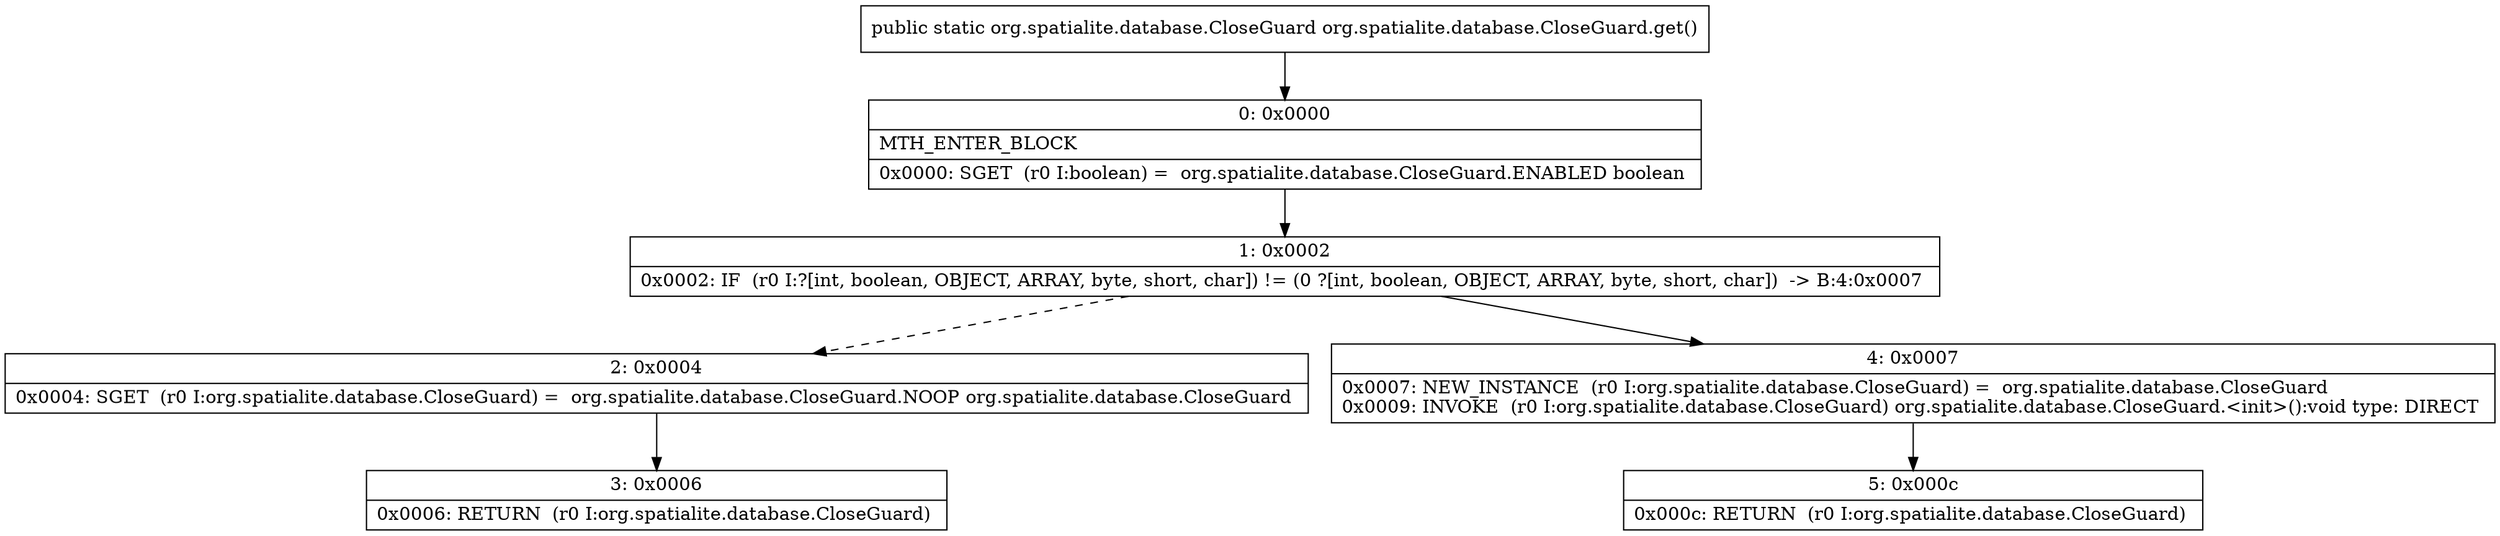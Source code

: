digraph "CFG fororg.spatialite.database.CloseGuard.get()Lorg\/spatialite\/database\/CloseGuard;" {
Node_0 [shape=record,label="{0\:\ 0x0000|MTH_ENTER_BLOCK\l|0x0000: SGET  (r0 I:boolean) =  org.spatialite.database.CloseGuard.ENABLED boolean \l}"];
Node_1 [shape=record,label="{1\:\ 0x0002|0x0002: IF  (r0 I:?[int, boolean, OBJECT, ARRAY, byte, short, char]) != (0 ?[int, boolean, OBJECT, ARRAY, byte, short, char])  \-\> B:4:0x0007 \l}"];
Node_2 [shape=record,label="{2\:\ 0x0004|0x0004: SGET  (r0 I:org.spatialite.database.CloseGuard) =  org.spatialite.database.CloseGuard.NOOP org.spatialite.database.CloseGuard \l}"];
Node_3 [shape=record,label="{3\:\ 0x0006|0x0006: RETURN  (r0 I:org.spatialite.database.CloseGuard) \l}"];
Node_4 [shape=record,label="{4\:\ 0x0007|0x0007: NEW_INSTANCE  (r0 I:org.spatialite.database.CloseGuard) =  org.spatialite.database.CloseGuard \l0x0009: INVOKE  (r0 I:org.spatialite.database.CloseGuard) org.spatialite.database.CloseGuard.\<init\>():void type: DIRECT \l}"];
Node_5 [shape=record,label="{5\:\ 0x000c|0x000c: RETURN  (r0 I:org.spatialite.database.CloseGuard) \l}"];
MethodNode[shape=record,label="{public static org.spatialite.database.CloseGuard org.spatialite.database.CloseGuard.get() }"];
MethodNode -> Node_0;
Node_0 -> Node_1;
Node_1 -> Node_2[style=dashed];
Node_1 -> Node_4;
Node_2 -> Node_3;
Node_4 -> Node_5;
}

